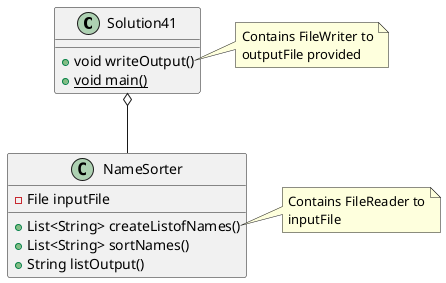 @startuml
class Solution41 {
    +void writeOutput()
    +{static} void main()
}

class NameSorter {
    -File inputFile

    +List<String> createListofNames()
    +List<String> sortNames()
    +String listOutput()
}

note right of NameSorter::createListofNames()
    Contains FileReader to
    inputFile
end note

note right of Solution41::writeOutput
    Contains FileWriter to
    outputFile provided
end note

Solution41 o-- NameSorter

@enduml